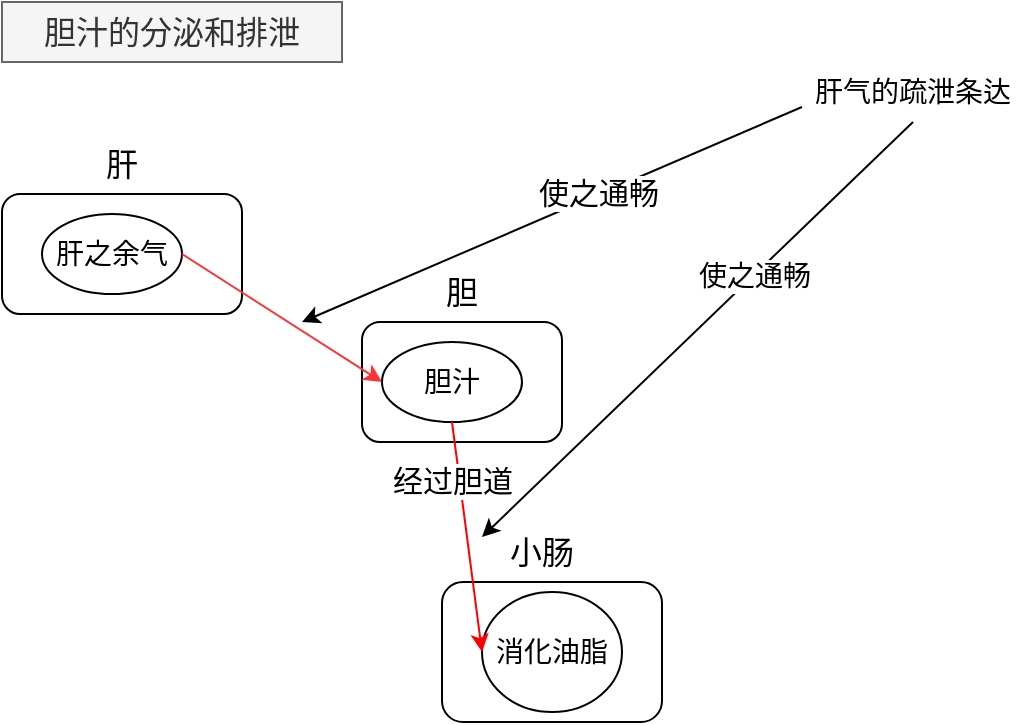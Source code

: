 <mxfile version="22.1.16" type="github">
  <diagram name="第 1 页" id="wuVD9QrXgqFsynZhE4xT">
    <mxGraphModel dx="1050" dy="557" grid="1" gridSize="10" guides="1" tooltips="1" connect="1" arrows="1" fold="1" page="1" pageScale="1" pageWidth="827" pageHeight="1169" math="0" shadow="0">
      <root>
        <mxCell id="0" />
        <mxCell id="1" parent="0" />
        <mxCell id="aYS5a1OjMAegnJL1szjv-5" value="" style="rounded=1;whiteSpace=wrap;html=1;" vertex="1" parent="1">
          <mxGeometry x="240" y="200" width="100" height="60" as="geometry" />
        </mxCell>
        <mxCell id="aYS5a1OjMAegnJL1szjv-6" value="胆" style="text;html=1;strokeColor=none;fillColor=none;align=center;verticalAlign=middle;whiteSpace=wrap;rounded=0;fontSize=16;" vertex="1" parent="1">
          <mxGeometry x="260" y="170" width="60" height="30" as="geometry" />
        </mxCell>
        <mxCell id="aYS5a1OjMAegnJL1szjv-9" value="胆汁" style="ellipse;whiteSpace=wrap;html=1;fontSize=14;" vertex="1" parent="1">
          <mxGeometry x="250" y="210" width="70" height="40" as="geometry" />
        </mxCell>
        <mxCell id="aYS5a1OjMAegnJL1szjv-30" value="" style="group" vertex="1" connectable="0" parent="1">
          <mxGeometry x="280" y="300" width="110" height="100" as="geometry" />
        </mxCell>
        <mxCell id="aYS5a1OjMAegnJL1szjv-26" value="" style="rounded=1;whiteSpace=wrap;html=1;" vertex="1" parent="aYS5a1OjMAegnJL1szjv-30">
          <mxGeometry y="30" width="110" height="70" as="geometry" />
        </mxCell>
        <mxCell id="aYS5a1OjMAegnJL1szjv-27" value="小肠" style="text;html=1;strokeColor=none;fillColor=none;align=center;verticalAlign=middle;whiteSpace=wrap;rounded=0;fontSize=16;" vertex="1" parent="aYS5a1OjMAegnJL1szjv-30">
          <mxGeometry x="20" width="60" height="30" as="geometry" />
        </mxCell>
        <mxCell id="aYS5a1OjMAegnJL1szjv-29" value="消化油脂" style="ellipse;whiteSpace=wrap;html=1;fontSize=14;" vertex="1" parent="aYS5a1OjMAegnJL1szjv-30">
          <mxGeometry x="20" y="35" width="70" height="60" as="geometry" />
        </mxCell>
        <mxCell id="aYS5a1OjMAegnJL1szjv-18" value="" style="endArrow=classic;html=1;rounded=0;exitX=0.5;exitY=1;exitDx=0;exitDy=0;entryX=0;entryY=0.5;entryDx=0;entryDy=0;strokeColor=#FF0000;" edge="1" parent="1" source="aYS5a1OjMAegnJL1szjv-9" target="aYS5a1OjMAegnJL1szjv-29">
          <mxGeometry relative="1" as="geometry">
            <mxPoint x="300" y="250" as="sourcePoint" />
            <mxPoint x="353.452" y="333.663" as="targetPoint" />
          </mxGeometry>
        </mxCell>
        <mxCell id="aYS5a1OjMAegnJL1szjv-23" value="经过胆道" style="edgeLabel;html=1;align=center;verticalAlign=middle;resizable=0;points=[];fontSize=15;" vertex="1" connectable="0" parent="aYS5a1OjMAegnJL1szjv-18">
          <mxGeometry x="0.012" y="-1" relative="1" as="geometry">
            <mxPoint x="-7" y="-29" as="offset" />
          </mxGeometry>
        </mxCell>
        <mxCell id="aYS5a1OjMAegnJL1szjv-31" value="" style="group" vertex="1" connectable="0" parent="1">
          <mxGeometry x="60" y="106" width="120" height="90" as="geometry" />
        </mxCell>
        <mxCell id="aYS5a1OjMAegnJL1szjv-7" value="" style="rounded=1;whiteSpace=wrap;html=1;" vertex="1" parent="aYS5a1OjMAegnJL1szjv-31">
          <mxGeometry y="30" width="120" height="60" as="geometry" />
        </mxCell>
        <mxCell id="aYS5a1OjMAegnJL1szjv-8" value="肝" style="text;html=1;strokeColor=none;fillColor=none;align=center;verticalAlign=middle;whiteSpace=wrap;rounded=0;fontSize=16;" vertex="1" parent="aYS5a1OjMAegnJL1szjv-31">
          <mxGeometry x="30" width="60" height="30" as="geometry" />
        </mxCell>
        <mxCell id="aYS5a1OjMAegnJL1szjv-12" value="肝之余气" style="ellipse;whiteSpace=wrap;html=1;fontSize=14;" vertex="1" parent="aYS5a1OjMAegnJL1szjv-31">
          <mxGeometry x="20" y="40" width="70" height="40" as="geometry" />
        </mxCell>
        <mxCell id="aYS5a1OjMAegnJL1szjv-14" value="" style="endArrow=classic;html=1;rounded=0;exitX=1;exitY=0.5;exitDx=0;exitDy=0;entryX=0;entryY=0.5;entryDx=0;entryDy=0;strokeColor=#FF3333;" edge="1" parent="1" source="aYS5a1OjMAegnJL1szjv-12" target="aYS5a1OjMAegnJL1szjv-9">
          <mxGeometry width="50" height="50" relative="1" as="geometry">
            <mxPoint x="150" y="170" as="sourcePoint" />
            <mxPoint x="200" y="120" as="targetPoint" />
          </mxGeometry>
        </mxCell>
        <mxCell id="aYS5a1OjMAegnJL1szjv-32" value="肝气的疏泄条达" style="text;html=1;strokeColor=none;fillColor=none;align=center;verticalAlign=middle;whiteSpace=wrap;rounded=0;fontSize=14;" vertex="1" parent="1">
          <mxGeometry x="460" y="70" width="111" height="30" as="geometry" />
        </mxCell>
        <mxCell id="aYS5a1OjMAegnJL1szjv-33" value="" style="endArrow=classic;html=1;rounded=0;exitX=0;exitY=0.75;exitDx=0;exitDy=0;" edge="1" parent="1" source="aYS5a1OjMAegnJL1szjv-32">
          <mxGeometry width="50" height="50" relative="1" as="geometry">
            <mxPoint x="290" y="120" as="sourcePoint" />
            <mxPoint x="210" y="200" as="targetPoint" />
          </mxGeometry>
        </mxCell>
        <mxCell id="aYS5a1OjMAegnJL1szjv-35" value="使之通畅" style="edgeLabel;html=1;align=center;verticalAlign=middle;resizable=0;points=[];fontSize=15;" vertex="1" connectable="0" parent="aYS5a1OjMAegnJL1szjv-33">
          <mxGeometry x="-0.187" y="-1" relative="1" as="geometry">
            <mxPoint as="offset" />
          </mxGeometry>
        </mxCell>
        <mxCell id="aYS5a1OjMAegnJL1szjv-34" value="" style="endArrow=classic;html=1;rounded=0;exitX=0.5;exitY=1;exitDx=0;exitDy=0;entryX=0;entryY=0.25;entryDx=0;entryDy=0;" edge="1" parent="1" source="aYS5a1OjMAegnJL1szjv-32" target="aYS5a1OjMAegnJL1szjv-27">
          <mxGeometry width="50" height="50" relative="1" as="geometry">
            <mxPoint x="590" y="210" as="sourcePoint" />
            <mxPoint x="640" y="160" as="targetPoint" />
          </mxGeometry>
        </mxCell>
        <mxCell id="aYS5a1OjMAegnJL1szjv-36" value="使之通畅" style="edgeLabel;html=1;align=center;verticalAlign=middle;resizable=0;points=[];fontSize=14;" vertex="1" connectable="0" parent="aYS5a1OjMAegnJL1szjv-34">
          <mxGeometry x="-0.259" relative="1" as="geometry">
            <mxPoint as="offset" />
          </mxGeometry>
        </mxCell>
        <mxCell id="aYS5a1OjMAegnJL1szjv-37" value="胆汁的分泌和排泄" style="text;html=1;strokeColor=#666666;fillColor=#f5f5f5;align=center;verticalAlign=middle;whiteSpace=wrap;rounded=0;fontSize=16;fontColor=#333333;" vertex="1" parent="1">
          <mxGeometry x="60" y="40" width="170" height="30" as="geometry" />
        </mxCell>
      </root>
    </mxGraphModel>
  </diagram>
</mxfile>
